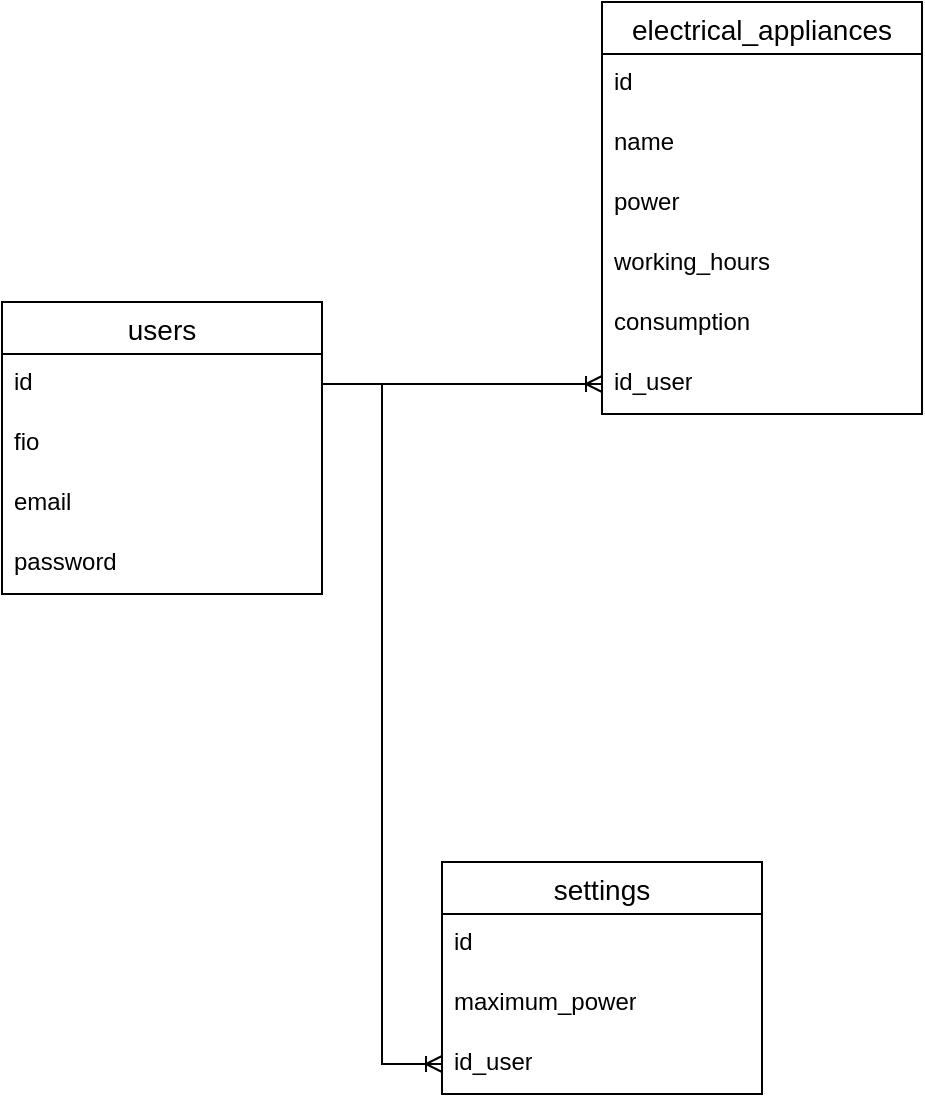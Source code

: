 <mxfile version="28.2.7">
  <diagram name="Страница — 1" id="or4hotjxNYGt5l55ZE7c">
    <mxGraphModel dx="1426" dy="1937" grid="1" gridSize="10" guides="1" tooltips="1" connect="1" arrows="1" fold="1" page="1" pageScale="1" pageWidth="827" pageHeight="1169" math="0" shadow="0">
      <root>
        <mxCell id="0" />
        <mxCell id="1" parent="0" />
        <mxCell id="RGRf1ZCEe_PI3k5BT4iB-1" value="users" style="swimlane;fontStyle=0;childLayout=stackLayout;horizontal=1;startSize=26;horizontalStack=0;resizeParent=1;resizeParentMax=0;resizeLast=0;collapsible=1;marginBottom=0;align=center;fontSize=14;" vertex="1" parent="1">
          <mxGeometry x="50" y="40" width="160" height="146" as="geometry" />
        </mxCell>
        <mxCell id="RGRf1ZCEe_PI3k5BT4iB-2" value="id" style="text;strokeColor=none;fillColor=none;spacingLeft=4;spacingRight=4;overflow=hidden;rotatable=0;points=[[0,0.5],[1,0.5]];portConstraint=eastwest;fontSize=12;whiteSpace=wrap;html=1;" vertex="1" parent="RGRf1ZCEe_PI3k5BT4iB-1">
          <mxGeometry y="26" width="160" height="30" as="geometry" />
        </mxCell>
        <mxCell id="RGRf1ZCEe_PI3k5BT4iB-3" value="fio" style="text;strokeColor=none;fillColor=none;spacingLeft=4;spacingRight=4;overflow=hidden;rotatable=0;points=[[0,0.5],[1,0.5]];portConstraint=eastwest;fontSize=12;whiteSpace=wrap;html=1;" vertex="1" parent="RGRf1ZCEe_PI3k5BT4iB-1">
          <mxGeometry y="56" width="160" height="30" as="geometry" />
        </mxCell>
        <mxCell id="RGRf1ZCEe_PI3k5BT4iB-4" value="email" style="text;strokeColor=none;fillColor=none;spacingLeft=4;spacingRight=4;overflow=hidden;rotatable=0;points=[[0,0.5],[1,0.5]];portConstraint=eastwest;fontSize=12;whiteSpace=wrap;html=1;" vertex="1" parent="RGRf1ZCEe_PI3k5BT4iB-1">
          <mxGeometry y="86" width="160" height="30" as="geometry" />
        </mxCell>
        <mxCell id="RGRf1ZCEe_PI3k5BT4iB-5" value="password" style="text;strokeColor=none;fillColor=none;spacingLeft=4;spacingRight=4;overflow=hidden;rotatable=0;points=[[0,0.5],[1,0.5]];portConstraint=eastwest;fontSize=12;whiteSpace=wrap;html=1;" vertex="1" parent="RGRf1ZCEe_PI3k5BT4iB-1">
          <mxGeometry y="116" width="160" height="30" as="geometry" />
        </mxCell>
        <mxCell id="RGRf1ZCEe_PI3k5BT4iB-6" value="electrical_appliances" style="swimlane;fontStyle=0;childLayout=stackLayout;horizontal=1;startSize=26;horizontalStack=0;resizeParent=1;resizeParentMax=0;resizeLast=0;collapsible=1;marginBottom=0;align=center;fontSize=14;" vertex="1" parent="1">
          <mxGeometry x="350" y="-110" width="160" height="206" as="geometry" />
        </mxCell>
        <mxCell id="RGRf1ZCEe_PI3k5BT4iB-7" value="id" style="text;strokeColor=none;fillColor=none;spacingLeft=4;spacingRight=4;overflow=hidden;rotatable=0;points=[[0,0.5],[1,0.5]];portConstraint=eastwest;fontSize=12;whiteSpace=wrap;html=1;" vertex="1" parent="RGRf1ZCEe_PI3k5BT4iB-6">
          <mxGeometry y="26" width="160" height="30" as="geometry" />
        </mxCell>
        <mxCell id="RGRf1ZCEe_PI3k5BT4iB-8" value="name" style="text;strokeColor=none;fillColor=none;spacingLeft=4;spacingRight=4;overflow=hidden;rotatable=0;points=[[0,0.5],[1,0.5]];portConstraint=eastwest;fontSize=12;whiteSpace=wrap;html=1;" vertex="1" parent="RGRf1ZCEe_PI3k5BT4iB-6">
          <mxGeometry y="56" width="160" height="30" as="geometry" />
        </mxCell>
        <mxCell id="RGRf1ZCEe_PI3k5BT4iB-9" value="power" style="text;strokeColor=none;fillColor=none;spacingLeft=4;spacingRight=4;overflow=hidden;rotatable=0;points=[[0,0.5],[1,0.5]];portConstraint=eastwest;fontSize=12;whiteSpace=wrap;html=1;" vertex="1" parent="RGRf1ZCEe_PI3k5BT4iB-6">
          <mxGeometry y="86" width="160" height="30" as="geometry" />
        </mxCell>
        <mxCell id="RGRf1ZCEe_PI3k5BT4iB-10" value="working_hours" style="text;strokeColor=none;fillColor=none;spacingLeft=4;spacingRight=4;overflow=hidden;rotatable=0;points=[[0,0.5],[1,0.5]];portConstraint=eastwest;fontSize=12;whiteSpace=wrap;html=1;" vertex="1" parent="RGRf1ZCEe_PI3k5BT4iB-6">
          <mxGeometry y="116" width="160" height="30" as="geometry" />
        </mxCell>
        <mxCell id="RGRf1ZCEe_PI3k5BT4iB-11" value="consumption" style="text;strokeColor=none;fillColor=none;spacingLeft=4;spacingRight=4;overflow=hidden;rotatable=0;points=[[0,0.5],[1,0.5]];portConstraint=eastwest;fontSize=12;whiteSpace=wrap;html=1;" vertex="1" parent="RGRf1ZCEe_PI3k5BT4iB-6">
          <mxGeometry y="146" width="160" height="30" as="geometry" />
        </mxCell>
        <mxCell id="RGRf1ZCEe_PI3k5BT4iB-12" value="id_user" style="text;strokeColor=none;fillColor=none;spacingLeft=4;spacingRight=4;overflow=hidden;rotatable=0;points=[[0,0.5],[1,0.5]];portConstraint=eastwest;fontSize=12;whiteSpace=wrap;html=1;" vertex="1" parent="RGRf1ZCEe_PI3k5BT4iB-6">
          <mxGeometry y="176" width="160" height="30" as="geometry" />
        </mxCell>
        <mxCell id="RGRf1ZCEe_PI3k5BT4iB-13" value="" style="edgeStyle=entityRelationEdgeStyle;fontSize=12;html=1;endArrow=ERoneToMany;rounded=0;exitX=1;exitY=0.5;exitDx=0;exitDy=0;entryX=0;entryY=0.5;entryDx=0;entryDy=0;" edge="1" parent="1" source="RGRf1ZCEe_PI3k5BT4iB-2" target="RGRf1ZCEe_PI3k5BT4iB-12">
          <mxGeometry width="100" height="100" relative="1" as="geometry">
            <mxPoint x="200" y="370" as="sourcePoint" />
            <mxPoint x="300" y="270" as="targetPoint" />
          </mxGeometry>
        </mxCell>
        <mxCell id="RGRf1ZCEe_PI3k5BT4iB-14" value="settings" style="swimlane;fontStyle=0;childLayout=stackLayout;horizontal=1;startSize=26;horizontalStack=0;resizeParent=1;resizeParentMax=0;resizeLast=0;collapsible=1;marginBottom=0;align=center;fontSize=14;" vertex="1" parent="1">
          <mxGeometry x="270" y="320" width="160" height="116" as="geometry" />
        </mxCell>
        <mxCell id="RGRf1ZCEe_PI3k5BT4iB-15" value="id" style="text;strokeColor=none;fillColor=none;spacingLeft=4;spacingRight=4;overflow=hidden;rotatable=0;points=[[0,0.5],[1,0.5]];portConstraint=eastwest;fontSize=12;whiteSpace=wrap;html=1;" vertex="1" parent="RGRf1ZCEe_PI3k5BT4iB-14">
          <mxGeometry y="26" width="160" height="30" as="geometry" />
        </mxCell>
        <mxCell id="RGRf1ZCEe_PI3k5BT4iB-16" value="maximum_power" style="text;strokeColor=none;fillColor=none;spacingLeft=4;spacingRight=4;overflow=hidden;rotatable=0;points=[[0,0.5],[1,0.5]];portConstraint=eastwest;fontSize=12;whiteSpace=wrap;html=1;" vertex="1" parent="RGRf1ZCEe_PI3k5BT4iB-14">
          <mxGeometry y="56" width="160" height="30" as="geometry" />
        </mxCell>
        <mxCell id="RGRf1ZCEe_PI3k5BT4iB-17" value="id_user" style="text;strokeColor=none;fillColor=none;spacingLeft=4;spacingRight=4;overflow=hidden;rotatable=0;points=[[0,0.5],[1,0.5]];portConstraint=eastwest;fontSize=12;whiteSpace=wrap;html=1;" vertex="1" parent="RGRf1ZCEe_PI3k5BT4iB-14">
          <mxGeometry y="86" width="160" height="30" as="geometry" />
        </mxCell>
        <mxCell id="RGRf1ZCEe_PI3k5BT4iB-18" value="" style="edgeStyle=entityRelationEdgeStyle;fontSize=12;html=1;endArrow=ERoneToMany;rounded=0;exitX=1;exitY=0.5;exitDx=0;exitDy=0;entryX=0;entryY=0.5;entryDx=0;entryDy=0;" edge="1" parent="1" source="RGRf1ZCEe_PI3k5BT4iB-2" target="RGRf1ZCEe_PI3k5BT4iB-17">
          <mxGeometry width="100" height="100" relative="1" as="geometry">
            <mxPoint x="120" y="400" as="sourcePoint" />
            <mxPoint x="220" y="300" as="targetPoint" />
          </mxGeometry>
        </mxCell>
      </root>
    </mxGraphModel>
  </diagram>
</mxfile>
